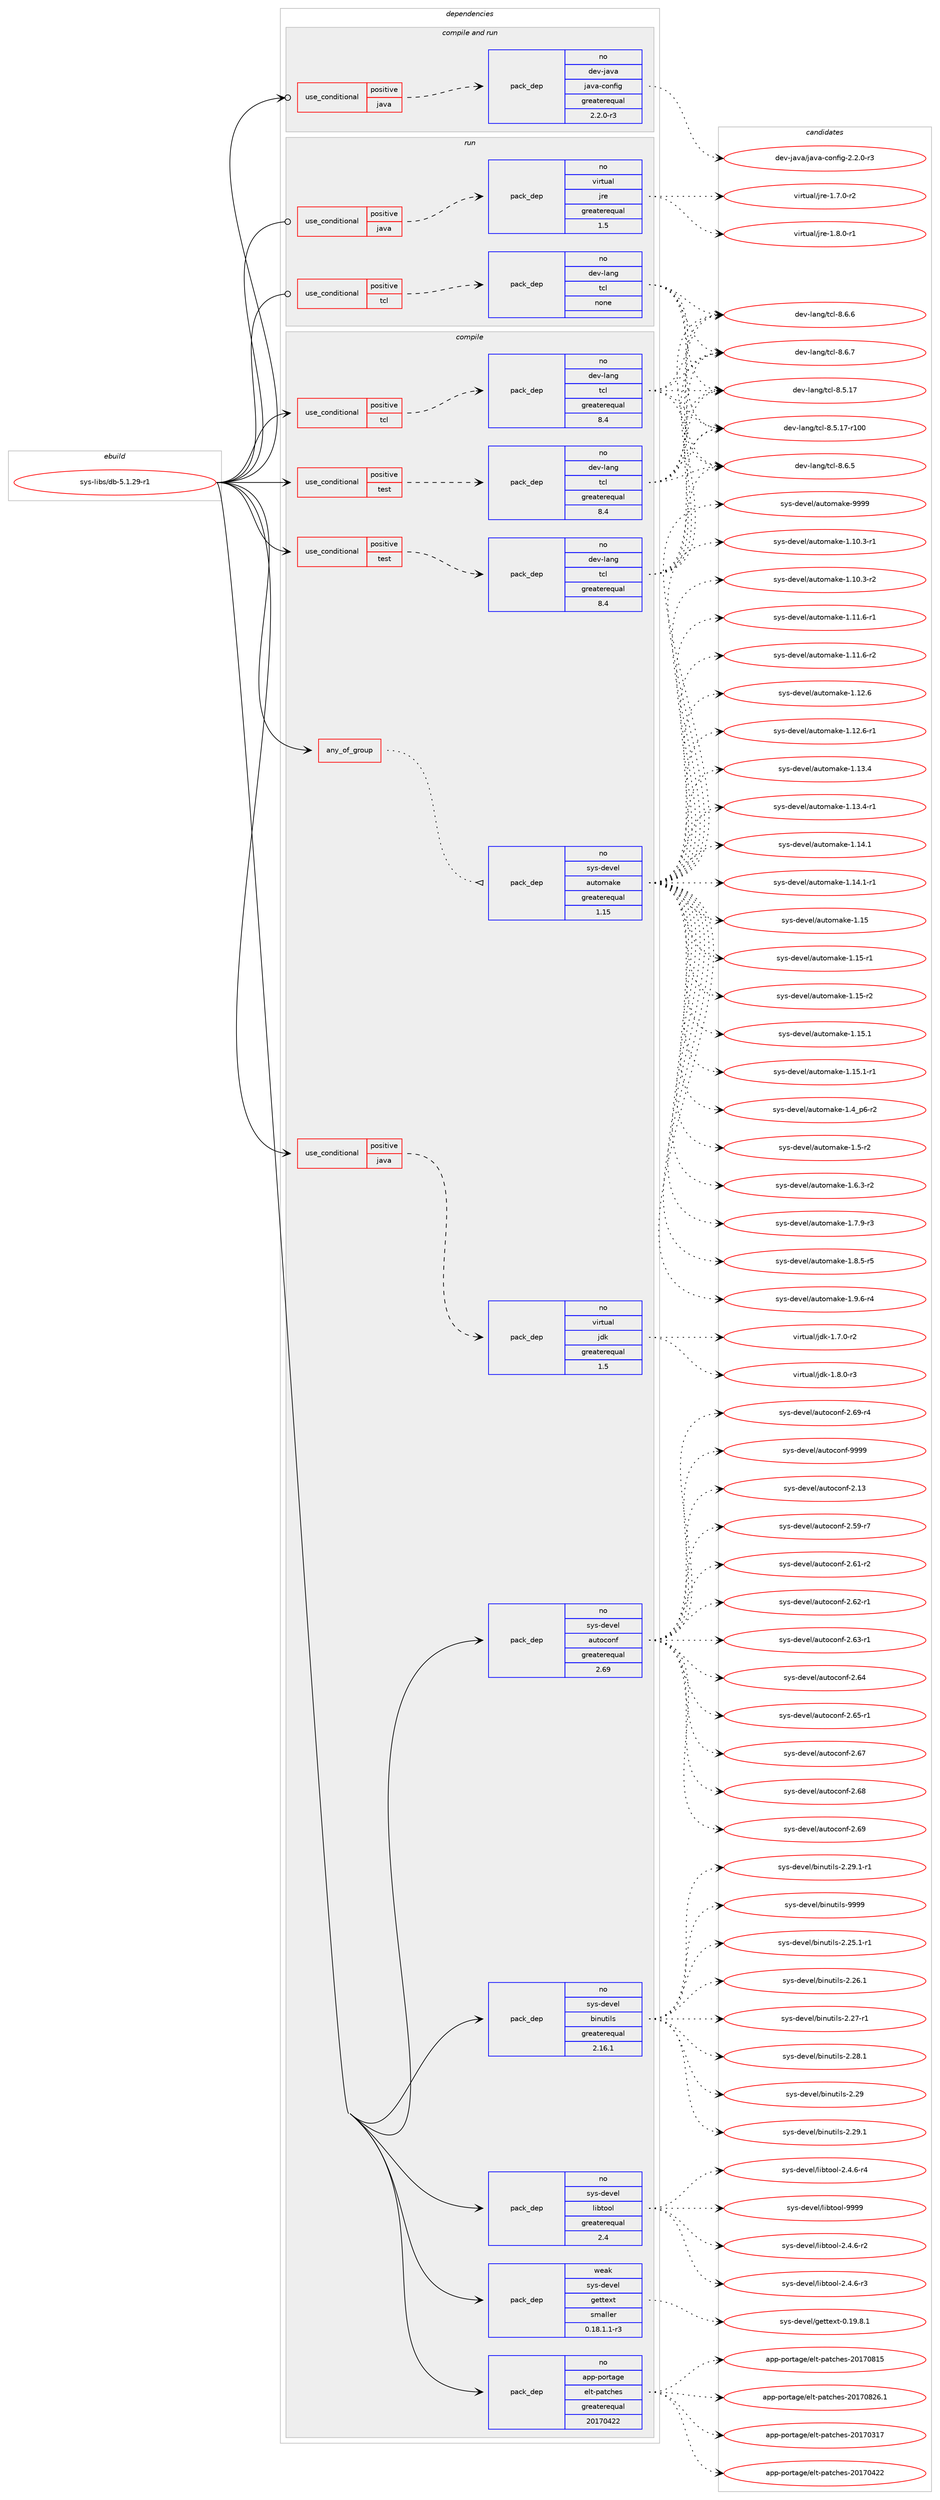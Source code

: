 digraph prolog {

# *************
# Graph options
# *************

newrank=true;
concentrate=true;
compound=true;
graph [rankdir=LR,fontname=Helvetica,fontsize=10,ranksep=1.5];#, ranksep=2.5, nodesep=0.2];
edge  [arrowhead=vee];
node  [fontname=Helvetica,fontsize=10];

# **********
# The ebuild
# **********

subgraph cluster_leftcol {
color=gray;
rank=same;
label=<<i>ebuild</i>>;
id [label="sys-libs/db-5.1.29-r1", color=red, width=4, href="../sys-libs/db-5.1.29-r1.svg"];
}

# ****************
# The dependencies
# ****************

subgraph cluster_midcol {
color=gray;
label=<<i>dependencies</i>>;
subgraph cluster_compile {
fillcolor="#eeeeee";
style=filled;
label=<<i>compile</i>>;
subgraph any8395 {
dependency493737 [label=<<TABLE BORDER="0" CELLBORDER="1" CELLSPACING="0" CELLPADDING="4"><TR><TD CELLPADDING="10">any_of_group</TD></TR></TABLE>>, shape=none, color=red];subgraph pack367012 {
dependency493738 [label=<<TABLE BORDER="0" CELLBORDER="1" CELLSPACING="0" CELLPADDING="4" WIDTH="220"><TR><TD ROWSPAN="6" CELLPADDING="30">pack_dep</TD></TR><TR><TD WIDTH="110">no</TD></TR><TR><TD>sys-devel</TD></TR><TR><TD>automake</TD></TR><TR><TD>greaterequal</TD></TR><TR><TD>1.15</TD></TR></TABLE>>, shape=none, color=blue];
}
dependency493737:e -> dependency493738:w [weight=20,style="dotted",arrowhead="oinv"];
}
id:e -> dependency493737:w [weight=20,style="solid",arrowhead="vee"];
subgraph cond118021 {
dependency493739 [label=<<TABLE BORDER="0" CELLBORDER="1" CELLSPACING="0" CELLPADDING="4"><TR><TD ROWSPAN="3" CELLPADDING="10">use_conditional</TD></TR><TR><TD>positive</TD></TR><TR><TD>java</TD></TR></TABLE>>, shape=none, color=red];
subgraph pack367013 {
dependency493740 [label=<<TABLE BORDER="0" CELLBORDER="1" CELLSPACING="0" CELLPADDING="4" WIDTH="220"><TR><TD ROWSPAN="6" CELLPADDING="30">pack_dep</TD></TR><TR><TD WIDTH="110">no</TD></TR><TR><TD>virtual</TD></TR><TR><TD>jdk</TD></TR><TR><TD>greaterequal</TD></TR><TR><TD>1.5</TD></TR></TABLE>>, shape=none, color=blue];
}
dependency493739:e -> dependency493740:w [weight=20,style="dashed",arrowhead="vee"];
}
id:e -> dependency493739:w [weight=20,style="solid",arrowhead="vee"];
subgraph cond118022 {
dependency493741 [label=<<TABLE BORDER="0" CELLBORDER="1" CELLSPACING="0" CELLPADDING="4"><TR><TD ROWSPAN="3" CELLPADDING="10">use_conditional</TD></TR><TR><TD>positive</TD></TR><TR><TD>tcl</TD></TR></TABLE>>, shape=none, color=red];
subgraph pack367014 {
dependency493742 [label=<<TABLE BORDER="0" CELLBORDER="1" CELLSPACING="0" CELLPADDING="4" WIDTH="220"><TR><TD ROWSPAN="6" CELLPADDING="30">pack_dep</TD></TR><TR><TD WIDTH="110">no</TD></TR><TR><TD>dev-lang</TD></TR><TR><TD>tcl</TD></TR><TR><TD>greaterequal</TD></TR><TR><TD>8.4</TD></TR></TABLE>>, shape=none, color=blue];
}
dependency493741:e -> dependency493742:w [weight=20,style="dashed",arrowhead="vee"];
}
id:e -> dependency493741:w [weight=20,style="solid",arrowhead="vee"];
subgraph cond118023 {
dependency493743 [label=<<TABLE BORDER="0" CELLBORDER="1" CELLSPACING="0" CELLPADDING="4"><TR><TD ROWSPAN="3" CELLPADDING="10">use_conditional</TD></TR><TR><TD>positive</TD></TR><TR><TD>test</TD></TR></TABLE>>, shape=none, color=red];
subgraph pack367015 {
dependency493744 [label=<<TABLE BORDER="0" CELLBORDER="1" CELLSPACING="0" CELLPADDING="4" WIDTH="220"><TR><TD ROWSPAN="6" CELLPADDING="30">pack_dep</TD></TR><TR><TD WIDTH="110">no</TD></TR><TR><TD>dev-lang</TD></TR><TR><TD>tcl</TD></TR><TR><TD>greaterequal</TD></TR><TR><TD>8.4</TD></TR></TABLE>>, shape=none, color=blue];
}
dependency493743:e -> dependency493744:w [weight=20,style="dashed",arrowhead="vee"];
}
id:e -> dependency493743:w [weight=20,style="solid",arrowhead="vee"];
subgraph cond118024 {
dependency493745 [label=<<TABLE BORDER="0" CELLBORDER="1" CELLSPACING="0" CELLPADDING="4"><TR><TD ROWSPAN="3" CELLPADDING="10">use_conditional</TD></TR><TR><TD>positive</TD></TR><TR><TD>test</TD></TR></TABLE>>, shape=none, color=red];
subgraph pack367016 {
dependency493746 [label=<<TABLE BORDER="0" CELLBORDER="1" CELLSPACING="0" CELLPADDING="4" WIDTH="220"><TR><TD ROWSPAN="6" CELLPADDING="30">pack_dep</TD></TR><TR><TD WIDTH="110">no</TD></TR><TR><TD>dev-lang</TD></TR><TR><TD>tcl</TD></TR><TR><TD>greaterequal</TD></TR><TR><TD>8.4</TD></TR></TABLE>>, shape=none, color=blue];
}
dependency493745:e -> dependency493746:w [weight=20,style="dashed",arrowhead="vee"];
}
id:e -> dependency493745:w [weight=20,style="solid",arrowhead="vee"];
subgraph pack367017 {
dependency493747 [label=<<TABLE BORDER="0" CELLBORDER="1" CELLSPACING="0" CELLPADDING="4" WIDTH="220"><TR><TD ROWSPAN="6" CELLPADDING="30">pack_dep</TD></TR><TR><TD WIDTH="110">no</TD></TR><TR><TD>app-portage</TD></TR><TR><TD>elt-patches</TD></TR><TR><TD>greaterequal</TD></TR><TR><TD>20170422</TD></TR></TABLE>>, shape=none, color=blue];
}
id:e -> dependency493747:w [weight=20,style="solid",arrowhead="vee"];
subgraph pack367018 {
dependency493748 [label=<<TABLE BORDER="0" CELLBORDER="1" CELLSPACING="0" CELLPADDING="4" WIDTH="220"><TR><TD ROWSPAN="6" CELLPADDING="30">pack_dep</TD></TR><TR><TD WIDTH="110">no</TD></TR><TR><TD>sys-devel</TD></TR><TR><TD>autoconf</TD></TR><TR><TD>greaterequal</TD></TR><TR><TD>2.69</TD></TR></TABLE>>, shape=none, color=blue];
}
id:e -> dependency493748:w [weight=20,style="solid",arrowhead="vee"];
subgraph pack367019 {
dependency493749 [label=<<TABLE BORDER="0" CELLBORDER="1" CELLSPACING="0" CELLPADDING="4" WIDTH="220"><TR><TD ROWSPAN="6" CELLPADDING="30">pack_dep</TD></TR><TR><TD WIDTH="110">no</TD></TR><TR><TD>sys-devel</TD></TR><TR><TD>binutils</TD></TR><TR><TD>greaterequal</TD></TR><TR><TD>2.16.1</TD></TR></TABLE>>, shape=none, color=blue];
}
id:e -> dependency493749:w [weight=20,style="solid",arrowhead="vee"];
subgraph pack367020 {
dependency493750 [label=<<TABLE BORDER="0" CELLBORDER="1" CELLSPACING="0" CELLPADDING="4" WIDTH="220"><TR><TD ROWSPAN="6" CELLPADDING="30">pack_dep</TD></TR><TR><TD WIDTH="110">no</TD></TR><TR><TD>sys-devel</TD></TR><TR><TD>libtool</TD></TR><TR><TD>greaterequal</TD></TR><TR><TD>2.4</TD></TR></TABLE>>, shape=none, color=blue];
}
id:e -> dependency493750:w [weight=20,style="solid",arrowhead="vee"];
subgraph pack367021 {
dependency493751 [label=<<TABLE BORDER="0" CELLBORDER="1" CELLSPACING="0" CELLPADDING="4" WIDTH="220"><TR><TD ROWSPAN="6" CELLPADDING="30">pack_dep</TD></TR><TR><TD WIDTH="110">weak</TD></TR><TR><TD>sys-devel</TD></TR><TR><TD>gettext</TD></TR><TR><TD>smaller</TD></TR><TR><TD>0.18.1.1-r3</TD></TR></TABLE>>, shape=none, color=blue];
}
id:e -> dependency493751:w [weight=20,style="solid",arrowhead="vee"];
}
subgraph cluster_compileandrun {
fillcolor="#eeeeee";
style=filled;
label=<<i>compile and run</i>>;
subgraph cond118025 {
dependency493752 [label=<<TABLE BORDER="0" CELLBORDER="1" CELLSPACING="0" CELLPADDING="4"><TR><TD ROWSPAN="3" CELLPADDING="10">use_conditional</TD></TR><TR><TD>positive</TD></TR><TR><TD>java</TD></TR></TABLE>>, shape=none, color=red];
subgraph pack367022 {
dependency493753 [label=<<TABLE BORDER="0" CELLBORDER="1" CELLSPACING="0" CELLPADDING="4" WIDTH="220"><TR><TD ROWSPAN="6" CELLPADDING="30">pack_dep</TD></TR><TR><TD WIDTH="110">no</TD></TR><TR><TD>dev-java</TD></TR><TR><TD>java-config</TD></TR><TR><TD>greaterequal</TD></TR><TR><TD>2.2.0-r3</TD></TR></TABLE>>, shape=none, color=blue];
}
dependency493752:e -> dependency493753:w [weight=20,style="dashed",arrowhead="vee"];
}
id:e -> dependency493752:w [weight=20,style="solid",arrowhead="odotvee"];
}
subgraph cluster_run {
fillcolor="#eeeeee";
style=filled;
label=<<i>run</i>>;
subgraph cond118026 {
dependency493754 [label=<<TABLE BORDER="0" CELLBORDER="1" CELLSPACING="0" CELLPADDING="4"><TR><TD ROWSPAN="3" CELLPADDING="10">use_conditional</TD></TR><TR><TD>positive</TD></TR><TR><TD>java</TD></TR></TABLE>>, shape=none, color=red];
subgraph pack367023 {
dependency493755 [label=<<TABLE BORDER="0" CELLBORDER="1" CELLSPACING="0" CELLPADDING="4" WIDTH="220"><TR><TD ROWSPAN="6" CELLPADDING="30">pack_dep</TD></TR><TR><TD WIDTH="110">no</TD></TR><TR><TD>virtual</TD></TR><TR><TD>jre</TD></TR><TR><TD>greaterequal</TD></TR><TR><TD>1.5</TD></TR></TABLE>>, shape=none, color=blue];
}
dependency493754:e -> dependency493755:w [weight=20,style="dashed",arrowhead="vee"];
}
id:e -> dependency493754:w [weight=20,style="solid",arrowhead="odot"];
subgraph cond118027 {
dependency493756 [label=<<TABLE BORDER="0" CELLBORDER="1" CELLSPACING="0" CELLPADDING="4"><TR><TD ROWSPAN="3" CELLPADDING="10">use_conditional</TD></TR><TR><TD>positive</TD></TR><TR><TD>tcl</TD></TR></TABLE>>, shape=none, color=red];
subgraph pack367024 {
dependency493757 [label=<<TABLE BORDER="0" CELLBORDER="1" CELLSPACING="0" CELLPADDING="4" WIDTH="220"><TR><TD ROWSPAN="6" CELLPADDING="30">pack_dep</TD></TR><TR><TD WIDTH="110">no</TD></TR><TR><TD>dev-lang</TD></TR><TR><TD>tcl</TD></TR><TR><TD>none</TD></TR><TR><TD></TD></TR></TABLE>>, shape=none, color=blue];
}
dependency493756:e -> dependency493757:w [weight=20,style="dashed",arrowhead="vee"];
}
id:e -> dependency493756:w [weight=20,style="solid",arrowhead="odot"];
}
}

# **************
# The candidates
# **************

subgraph cluster_choices {
rank=same;
color=gray;
label=<<i>candidates</i>>;

subgraph choice367012 {
color=black;
nodesep=1;
choice11512111545100101118101108479711711611110997107101454946494846514511449 [label="sys-devel/automake-1.10.3-r1", color=red, width=4,href="../sys-devel/automake-1.10.3-r1.svg"];
choice11512111545100101118101108479711711611110997107101454946494846514511450 [label="sys-devel/automake-1.10.3-r2", color=red, width=4,href="../sys-devel/automake-1.10.3-r2.svg"];
choice11512111545100101118101108479711711611110997107101454946494946544511449 [label="sys-devel/automake-1.11.6-r1", color=red, width=4,href="../sys-devel/automake-1.11.6-r1.svg"];
choice11512111545100101118101108479711711611110997107101454946494946544511450 [label="sys-devel/automake-1.11.6-r2", color=red, width=4,href="../sys-devel/automake-1.11.6-r2.svg"];
choice1151211154510010111810110847971171161111099710710145494649504654 [label="sys-devel/automake-1.12.6", color=red, width=4,href="../sys-devel/automake-1.12.6.svg"];
choice11512111545100101118101108479711711611110997107101454946495046544511449 [label="sys-devel/automake-1.12.6-r1", color=red, width=4,href="../sys-devel/automake-1.12.6-r1.svg"];
choice1151211154510010111810110847971171161111099710710145494649514652 [label="sys-devel/automake-1.13.4", color=red, width=4,href="../sys-devel/automake-1.13.4.svg"];
choice11512111545100101118101108479711711611110997107101454946495146524511449 [label="sys-devel/automake-1.13.4-r1", color=red, width=4,href="../sys-devel/automake-1.13.4-r1.svg"];
choice1151211154510010111810110847971171161111099710710145494649524649 [label="sys-devel/automake-1.14.1", color=red, width=4,href="../sys-devel/automake-1.14.1.svg"];
choice11512111545100101118101108479711711611110997107101454946495246494511449 [label="sys-devel/automake-1.14.1-r1", color=red, width=4,href="../sys-devel/automake-1.14.1-r1.svg"];
choice115121115451001011181011084797117116111109971071014549464953 [label="sys-devel/automake-1.15", color=red, width=4,href="../sys-devel/automake-1.15.svg"];
choice1151211154510010111810110847971171161111099710710145494649534511449 [label="sys-devel/automake-1.15-r1", color=red, width=4,href="../sys-devel/automake-1.15-r1.svg"];
choice1151211154510010111810110847971171161111099710710145494649534511450 [label="sys-devel/automake-1.15-r2", color=red, width=4,href="../sys-devel/automake-1.15-r2.svg"];
choice1151211154510010111810110847971171161111099710710145494649534649 [label="sys-devel/automake-1.15.1", color=red, width=4,href="../sys-devel/automake-1.15.1.svg"];
choice11512111545100101118101108479711711611110997107101454946495346494511449 [label="sys-devel/automake-1.15.1-r1", color=red, width=4,href="../sys-devel/automake-1.15.1-r1.svg"];
choice115121115451001011181011084797117116111109971071014549465295112544511450 [label="sys-devel/automake-1.4_p6-r2", color=red, width=4,href="../sys-devel/automake-1.4_p6-r2.svg"];
choice11512111545100101118101108479711711611110997107101454946534511450 [label="sys-devel/automake-1.5-r2", color=red, width=4,href="../sys-devel/automake-1.5-r2.svg"];
choice115121115451001011181011084797117116111109971071014549465446514511450 [label="sys-devel/automake-1.6.3-r2", color=red, width=4,href="../sys-devel/automake-1.6.3-r2.svg"];
choice115121115451001011181011084797117116111109971071014549465546574511451 [label="sys-devel/automake-1.7.9-r3", color=red, width=4,href="../sys-devel/automake-1.7.9-r3.svg"];
choice115121115451001011181011084797117116111109971071014549465646534511453 [label="sys-devel/automake-1.8.5-r5", color=red, width=4,href="../sys-devel/automake-1.8.5-r5.svg"];
choice115121115451001011181011084797117116111109971071014549465746544511452 [label="sys-devel/automake-1.9.6-r4", color=red, width=4,href="../sys-devel/automake-1.9.6-r4.svg"];
choice115121115451001011181011084797117116111109971071014557575757 [label="sys-devel/automake-9999", color=red, width=4,href="../sys-devel/automake-9999.svg"];
dependency493738:e -> choice11512111545100101118101108479711711611110997107101454946494846514511449:w [style=dotted,weight="100"];
dependency493738:e -> choice11512111545100101118101108479711711611110997107101454946494846514511450:w [style=dotted,weight="100"];
dependency493738:e -> choice11512111545100101118101108479711711611110997107101454946494946544511449:w [style=dotted,weight="100"];
dependency493738:e -> choice11512111545100101118101108479711711611110997107101454946494946544511450:w [style=dotted,weight="100"];
dependency493738:e -> choice1151211154510010111810110847971171161111099710710145494649504654:w [style=dotted,weight="100"];
dependency493738:e -> choice11512111545100101118101108479711711611110997107101454946495046544511449:w [style=dotted,weight="100"];
dependency493738:e -> choice1151211154510010111810110847971171161111099710710145494649514652:w [style=dotted,weight="100"];
dependency493738:e -> choice11512111545100101118101108479711711611110997107101454946495146524511449:w [style=dotted,weight="100"];
dependency493738:e -> choice1151211154510010111810110847971171161111099710710145494649524649:w [style=dotted,weight="100"];
dependency493738:e -> choice11512111545100101118101108479711711611110997107101454946495246494511449:w [style=dotted,weight="100"];
dependency493738:e -> choice115121115451001011181011084797117116111109971071014549464953:w [style=dotted,weight="100"];
dependency493738:e -> choice1151211154510010111810110847971171161111099710710145494649534511449:w [style=dotted,weight="100"];
dependency493738:e -> choice1151211154510010111810110847971171161111099710710145494649534511450:w [style=dotted,weight="100"];
dependency493738:e -> choice1151211154510010111810110847971171161111099710710145494649534649:w [style=dotted,weight="100"];
dependency493738:e -> choice11512111545100101118101108479711711611110997107101454946495346494511449:w [style=dotted,weight="100"];
dependency493738:e -> choice115121115451001011181011084797117116111109971071014549465295112544511450:w [style=dotted,weight="100"];
dependency493738:e -> choice11512111545100101118101108479711711611110997107101454946534511450:w [style=dotted,weight="100"];
dependency493738:e -> choice115121115451001011181011084797117116111109971071014549465446514511450:w [style=dotted,weight="100"];
dependency493738:e -> choice115121115451001011181011084797117116111109971071014549465546574511451:w [style=dotted,weight="100"];
dependency493738:e -> choice115121115451001011181011084797117116111109971071014549465646534511453:w [style=dotted,weight="100"];
dependency493738:e -> choice115121115451001011181011084797117116111109971071014549465746544511452:w [style=dotted,weight="100"];
dependency493738:e -> choice115121115451001011181011084797117116111109971071014557575757:w [style=dotted,weight="100"];
}
subgraph choice367013 {
color=black;
nodesep=1;
choice11810511411611797108471061001074549465546484511450 [label="virtual/jdk-1.7.0-r2", color=red, width=4,href="../virtual/jdk-1.7.0-r2.svg"];
choice11810511411611797108471061001074549465646484511451 [label="virtual/jdk-1.8.0-r3", color=red, width=4,href="../virtual/jdk-1.8.0-r3.svg"];
dependency493740:e -> choice11810511411611797108471061001074549465546484511450:w [style=dotted,weight="100"];
dependency493740:e -> choice11810511411611797108471061001074549465646484511451:w [style=dotted,weight="100"];
}
subgraph choice367014 {
color=black;
nodesep=1;
choice1001011184510897110103471169910845564653464955 [label="dev-lang/tcl-8.5.17", color=red, width=4,href="../dev-lang/tcl-8.5.17.svg"];
choice100101118451089711010347116991084556465346495545114494848 [label="dev-lang/tcl-8.5.17-r100", color=red, width=4,href="../dev-lang/tcl-8.5.17-r100.svg"];
choice10010111845108971101034711699108455646544653 [label="dev-lang/tcl-8.6.5", color=red, width=4,href="../dev-lang/tcl-8.6.5.svg"];
choice10010111845108971101034711699108455646544654 [label="dev-lang/tcl-8.6.6", color=red, width=4,href="../dev-lang/tcl-8.6.6.svg"];
choice10010111845108971101034711699108455646544655 [label="dev-lang/tcl-8.6.7", color=red, width=4,href="../dev-lang/tcl-8.6.7.svg"];
dependency493742:e -> choice1001011184510897110103471169910845564653464955:w [style=dotted,weight="100"];
dependency493742:e -> choice100101118451089711010347116991084556465346495545114494848:w [style=dotted,weight="100"];
dependency493742:e -> choice10010111845108971101034711699108455646544653:w [style=dotted,weight="100"];
dependency493742:e -> choice10010111845108971101034711699108455646544654:w [style=dotted,weight="100"];
dependency493742:e -> choice10010111845108971101034711699108455646544655:w [style=dotted,weight="100"];
}
subgraph choice367015 {
color=black;
nodesep=1;
choice1001011184510897110103471169910845564653464955 [label="dev-lang/tcl-8.5.17", color=red, width=4,href="../dev-lang/tcl-8.5.17.svg"];
choice100101118451089711010347116991084556465346495545114494848 [label="dev-lang/tcl-8.5.17-r100", color=red, width=4,href="../dev-lang/tcl-8.5.17-r100.svg"];
choice10010111845108971101034711699108455646544653 [label="dev-lang/tcl-8.6.5", color=red, width=4,href="../dev-lang/tcl-8.6.5.svg"];
choice10010111845108971101034711699108455646544654 [label="dev-lang/tcl-8.6.6", color=red, width=4,href="../dev-lang/tcl-8.6.6.svg"];
choice10010111845108971101034711699108455646544655 [label="dev-lang/tcl-8.6.7", color=red, width=4,href="../dev-lang/tcl-8.6.7.svg"];
dependency493744:e -> choice1001011184510897110103471169910845564653464955:w [style=dotted,weight="100"];
dependency493744:e -> choice100101118451089711010347116991084556465346495545114494848:w [style=dotted,weight="100"];
dependency493744:e -> choice10010111845108971101034711699108455646544653:w [style=dotted,weight="100"];
dependency493744:e -> choice10010111845108971101034711699108455646544654:w [style=dotted,weight="100"];
dependency493744:e -> choice10010111845108971101034711699108455646544655:w [style=dotted,weight="100"];
}
subgraph choice367016 {
color=black;
nodesep=1;
choice1001011184510897110103471169910845564653464955 [label="dev-lang/tcl-8.5.17", color=red, width=4,href="../dev-lang/tcl-8.5.17.svg"];
choice100101118451089711010347116991084556465346495545114494848 [label="dev-lang/tcl-8.5.17-r100", color=red, width=4,href="../dev-lang/tcl-8.5.17-r100.svg"];
choice10010111845108971101034711699108455646544653 [label="dev-lang/tcl-8.6.5", color=red, width=4,href="../dev-lang/tcl-8.6.5.svg"];
choice10010111845108971101034711699108455646544654 [label="dev-lang/tcl-8.6.6", color=red, width=4,href="../dev-lang/tcl-8.6.6.svg"];
choice10010111845108971101034711699108455646544655 [label="dev-lang/tcl-8.6.7", color=red, width=4,href="../dev-lang/tcl-8.6.7.svg"];
dependency493746:e -> choice1001011184510897110103471169910845564653464955:w [style=dotted,weight="100"];
dependency493746:e -> choice100101118451089711010347116991084556465346495545114494848:w [style=dotted,weight="100"];
dependency493746:e -> choice10010111845108971101034711699108455646544653:w [style=dotted,weight="100"];
dependency493746:e -> choice10010111845108971101034711699108455646544654:w [style=dotted,weight="100"];
dependency493746:e -> choice10010111845108971101034711699108455646544655:w [style=dotted,weight="100"];
}
subgraph choice367017 {
color=black;
nodesep=1;
choice97112112451121111141169710310147101108116451129711699104101115455048495548514955 [label="app-portage/elt-patches-20170317", color=red, width=4,href="../app-portage/elt-patches-20170317.svg"];
choice97112112451121111141169710310147101108116451129711699104101115455048495548525050 [label="app-portage/elt-patches-20170422", color=red, width=4,href="../app-portage/elt-patches-20170422.svg"];
choice97112112451121111141169710310147101108116451129711699104101115455048495548564953 [label="app-portage/elt-patches-20170815", color=red, width=4,href="../app-portage/elt-patches-20170815.svg"];
choice971121124511211111411697103101471011081164511297116991041011154550484955485650544649 [label="app-portage/elt-patches-20170826.1", color=red, width=4,href="../app-portage/elt-patches-20170826.1.svg"];
dependency493747:e -> choice97112112451121111141169710310147101108116451129711699104101115455048495548514955:w [style=dotted,weight="100"];
dependency493747:e -> choice97112112451121111141169710310147101108116451129711699104101115455048495548525050:w [style=dotted,weight="100"];
dependency493747:e -> choice97112112451121111141169710310147101108116451129711699104101115455048495548564953:w [style=dotted,weight="100"];
dependency493747:e -> choice971121124511211111411697103101471011081164511297116991041011154550484955485650544649:w [style=dotted,weight="100"];
}
subgraph choice367018 {
color=black;
nodesep=1;
choice115121115451001011181011084797117116111991111101024550464951 [label="sys-devel/autoconf-2.13", color=red, width=4,href="../sys-devel/autoconf-2.13.svg"];
choice1151211154510010111810110847971171161119911111010245504653574511455 [label="sys-devel/autoconf-2.59-r7", color=red, width=4,href="../sys-devel/autoconf-2.59-r7.svg"];
choice1151211154510010111810110847971171161119911111010245504654494511450 [label="sys-devel/autoconf-2.61-r2", color=red, width=4,href="../sys-devel/autoconf-2.61-r2.svg"];
choice1151211154510010111810110847971171161119911111010245504654504511449 [label="sys-devel/autoconf-2.62-r1", color=red, width=4,href="../sys-devel/autoconf-2.62-r1.svg"];
choice1151211154510010111810110847971171161119911111010245504654514511449 [label="sys-devel/autoconf-2.63-r1", color=red, width=4,href="../sys-devel/autoconf-2.63-r1.svg"];
choice115121115451001011181011084797117116111991111101024550465452 [label="sys-devel/autoconf-2.64", color=red, width=4,href="../sys-devel/autoconf-2.64.svg"];
choice1151211154510010111810110847971171161119911111010245504654534511449 [label="sys-devel/autoconf-2.65-r1", color=red, width=4,href="../sys-devel/autoconf-2.65-r1.svg"];
choice115121115451001011181011084797117116111991111101024550465455 [label="sys-devel/autoconf-2.67", color=red, width=4,href="../sys-devel/autoconf-2.67.svg"];
choice115121115451001011181011084797117116111991111101024550465456 [label="sys-devel/autoconf-2.68", color=red, width=4,href="../sys-devel/autoconf-2.68.svg"];
choice115121115451001011181011084797117116111991111101024550465457 [label="sys-devel/autoconf-2.69", color=red, width=4,href="../sys-devel/autoconf-2.69.svg"];
choice1151211154510010111810110847971171161119911111010245504654574511452 [label="sys-devel/autoconf-2.69-r4", color=red, width=4,href="../sys-devel/autoconf-2.69-r4.svg"];
choice115121115451001011181011084797117116111991111101024557575757 [label="sys-devel/autoconf-9999", color=red, width=4,href="../sys-devel/autoconf-9999.svg"];
dependency493748:e -> choice115121115451001011181011084797117116111991111101024550464951:w [style=dotted,weight="100"];
dependency493748:e -> choice1151211154510010111810110847971171161119911111010245504653574511455:w [style=dotted,weight="100"];
dependency493748:e -> choice1151211154510010111810110847971171161119911111010245504654494511450:w [style=dotted,weight="100"];
dependency493748:e -> choice1151211154510010111810110847971171161119911111010245504654504511449:w [style=dotted,weight="100"];
dependency493748:e -> choice1151211154510010111810110847971171161119911111010245504654514511449:w [style=dotted,weight="100"];
dependency493748:e -> choice115121115451001011181011084797117116111991111101024550465452:w [style=dotted,weight="100"];
dependency493748:e -> choice1151211154510010111810110847971171161119911111010245504654534511449:w [style=dotted,weight="100"];
dependency493748:e -> choice115121115451001011181011084797117116111991111101024550465455:w [style=dotted,weight="100"];
dependency493748:e -> choice115121115451001011181011084797117116111991111101024550465456:w [style=dotted,weight="100"];
dependency493748:e -> choice115121115451001011181011084797117116111991111101024550465457:w [style=dotted,weight="100"];
dependency493748:e -> choice1151211154510010111810110847971171161119911111010245504654574511452:w [style=dotted,weight="100"];
dependency493748:e -> choice115121115451001011181011084797117116111991111101024557575757:w [style=dotted,weight="100"];
}
subgraph choice367019 {
color=black;
nodesep=1;
choice115121115451001011181011084798105110117116105108115455046505346494511449 [label="sys-devel/binutils-2.25.1-r1", color=red, width=4,href="../sys-devel/binutils-2.25.1-r1.svg"];
choice11512111545100101118101108479810511011711610510811545504650544649 [label="sys-devel/binutils-2.26.1", color=red, width=4,href="../sys-devel/binutils-2.26.1.svg"];
choice11512111545100101118101108479810511011711610510811545504650554511449 [label="sys-devel/binutils-2.27-r1", color=red, width=4,href="../sys-devel/binutils-2.27-r1.svg"];
choice11512111545100101118101108479810511011711610510811545504650564649 [label="sys-devel/binutils-2.28.1", color=red, width=4,href="../sys-devel/binutils-2.28.1.svg"];
choice1151211154510010111810110847981051101171161051081154550465057 [label="sys-devel/binutils-2.29", color=red, width=4,href="../sys-devel/binutils-2.29.svg"];
choice11512111545100101118101108479810511011711610510811545504650574649 [label="sys-devel/binutils-2.29.1", color=red, width=4,href="../sys-devel/binutils-2.29.1.svg"];
choice115121115451001011181011084798105110117116105108115455046505746494511449 [label="sys-devel/binutils-2.29.1-r1", color=red, width=4,href="../sys-devel/binutils-2.29.1-r1.svg"];
choice1151211154510010111810110847981051101171161051081154557575757 [label="sys-devel/binutils-9999", color=red, width=4,href="../sys-devel/binutils-9999.svg"];
dependency493749:e -> choice115121115451001011181011084798105110117116105108115455046505346494511449:w [style=dotted,weight="100"];
dependency493749:e -> choice11512111545100101118101108479810511011711610510811545504650544649:w [style=dotted,weight="100"];
dependency493749:e -> choice11512111545100101118101108479810511011711610510811545504650554511449:w [style=dotted,weight="100"];
dependency493749:e -> choice11512111545100101118101108479810511011711610510811545504650564649:w [style=dotted,weight="100"];
dependency493749:e -> choice1151211154510010111810110847981051101171161051081154550465057:w [style=dotted,weight="100"];
dependency493749:e -> choice11512111545100101118101108479810511011711610510811545504650574649:w [style=dotted,weight="100"];
dependency493749:e -> choice115121115451001011181011084798105110117116105108115455046505746494511449:w [style=dotted,weight="100"];
dependency493749:e -> choice1151211154510010111810110847981051101171161051081154557575757:w [style=dotted,weight="100"];
}
subgraph choice367020 {
color=black;
nodesep=1;
choice1151211154510010111810110847108105981161111111084550465246544511450 [label="sys-devel/libtool-2.4.6-r2", color=red, width=4,href="../sys-devel/libtool-2.4.6-r2.svg"];
choice1151211154510010111810110847108105981161111111084550465246544511451 [label="sys-devel/libtool-2.4.6-r3", color=red, width=4,href="../sys-devel/libtool-2.4.6-r3.svg"];
choice1151211154510010111810110847108105981161111111084550465246544511452 [label="sys-devel/libtool-2.4.6-r4", color=red, width=4,href="../sys-devel/libtool-2.4.6-r4.svg"];
choice1151211154510010111810110847108105981161111111084557575757 [label="sys-devel/libtool-9999", color=red, width=4,href="../sys-devel/libtool-9999.svg"];
dependency493750:e -> choice1151211154510010111810110847108105981161111111084550465246544511450:w [style=dotted,weight="100"];
dependency493750:e -> choice1151211154510010111810110847108105981161111111084550465246544511451:w [style=dotted,weight="100"];
dependency493750:e -> choice1151211154510010111810110847108105981161111111084550465246544511452:w [style=dotted,weight="100"];
dependency493750:e -> choice1151211154510010111810110847108105981161111111084557575757:w [style=dotted,weight="100"];
}
subgraph choice367021 {
color=black;
nodesep=1;
choice1151211154510010111810110847103101116116101120116454846495746564649 [label="sys-devel/gettext-0.19.8.1", color=red, width=4,href="../sys-devel/gettext-0.19.8.1.svg"];
dependency493751:e -> choice1151211154510010111810110847103101116116101120116454846495746564649:w [style=dotted,weight="100"];
}
subgraph choice367022 {
color=black;
nodesep=1;
choice10010111845106971189747106971189745991111101021051034550465046484511451 [label="dev-java/java-config-2.2.0-r3", color=red, width=4,href="../dev-java/java-config-2.2.0-r3.svg"];
dependency493753:e -> choice10010111845106971189747106971189745991111101021051034550465046484511451:w [style=dotted,weight="100"];
}
subgraph choice367023 {
color=black;
nodesep=1;
choice11810511411611797108471061141014549465546484511450 [label="virtual/jre-1.7.0-r2", color=red, width=4,href="../virtual/jre-1.7.0-r2.svg"];
choice11810511411611797108471061141014549465646484511449 [label="virtual/jre-1.8.0-r1", color=red, width=4,href="../virtual/jre-1.8.0-r1.svg"];
dependency493755:e -> choice11810511411611797108471061141014549465546484511450:w [style=dotted,weight="100"];
dependency493755:e -> choice11810511411611797108471061141014549465646484511449:w [style=dotted,weight="100"];
}
subgraph choice367024 {
color=black;
nodesep=1;
choice1001011184510897110103471169910845564653464955 [label="dev-lang/tcl-8.5.17", color=red, width=4,href="../dev-lang/tcl-8.5.17.svg"];
choice100101118451089711010347116991084556465346495545114494848 [label="dev-lang/tcl-8.5.17-r100", color=red, width=4,href="../dev-lang/tcl-8.5.17-r100.svg"];
choice10010111845108971101034711699108455646544653 [label="dev-lang/tcl-8.6.5", color=red, width=4,href="../dev-lang/tcl-8.6.5.svg"];
choice10010111845108971101034711699108455646544654 [label="dev-lang/tcl-8.6.6", color=red, width=4,href="../dev-lang/tcl-8.6.6.svg"];
choice10010111845108971101034711699108455646544655 [label="dev-lang/tcl-8.6.7", color=red, width=4,href="../dev-lang/tcl-8.6.7.svg"];
dependency493757:e -> choice1001011184510897110103471169910845564653464955:w [style=dotted,weight="100"];
dependency493757:e -> choice100101118451089711010347116991084556465346495545114494848:w [style=dotted,weight="100"];
dependency493757:e -> choice10010111845108971101034711699108455646544653:w [style=dotted,weight="100"];
dependency493757:e -> choice10010111845108971101034711699108455646544654:w [style=dotted,weight="100"];
dependency493757:e -> choice10010111845108971101034711699108455646544655:w [style=dotted,weight="100"];
}
}

}
